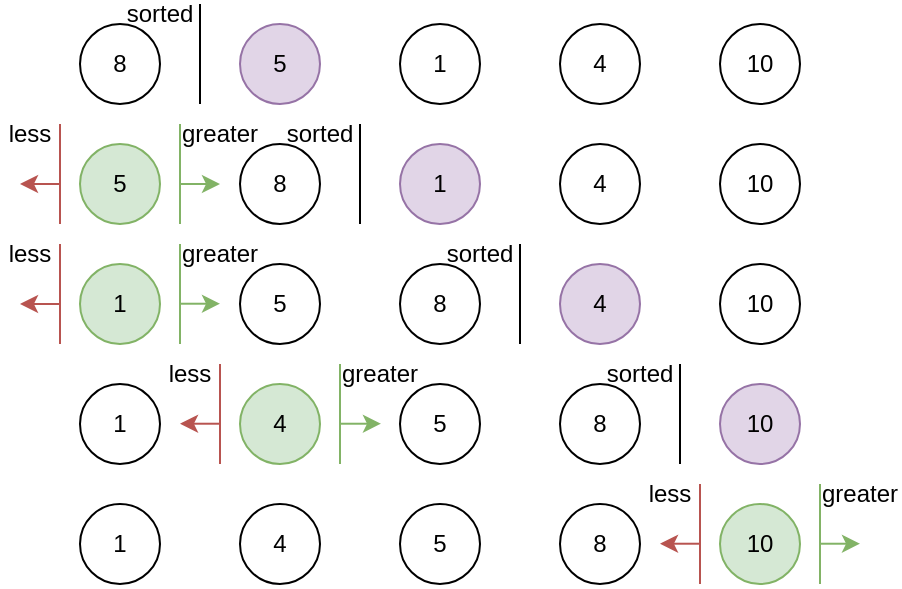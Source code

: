 <mxfile version="22.1.3" type="github">
  <diagram name="Page-1" id="8b1QHiNLpQtFS5m2hm8o">
    <mxGraphModel dx="1646" dy="1603" grid="1" gridSize="10" guides="1" tooltips="1" connect="1" arrows="1" fold="1" page="1" pageScale="1" pageWidth="827" pageHeight="1169" math="0" shadow="0">
      <root>
        <mxCell id="0" />
        <mxCell id="1" parent="0" />
        <mxCell id="T53kiUY8O7iY1Zm9q2xl-1" value="5" style="ellipse;whiteSpace=wrap;html=1;aspect=fixed;fillColor=#e1d5e7;strokeColor=#9673a6;" vertex="1" parent="1">
          <mxGeometry x="80" y="10" width="40" height="40" as="geometry" />
        </mxCell>
        <mxCell id="T53kiUY8O7iY1Zm9q2xl-2" value="4" style="ellipse;whiteSpace=wrap;html=1;aspect=fixed;" vertex="1" parent="1">
          <mxGeometry x="240" y="10" width="40" height="40" as="geometry" />
        </mxCell>
        <mxCell id="T53kiUY8O7iY1Zm9q2xl-3" value="8" style="ellipse;whiteSpace=wrap;html=1;aspect=fixed;" vertex="1" parent="1">
          <mxGeometry y="10" width="40" height="40" as="geometry" />
        </mxCell>
        <mxCell id="T53kiUY8O7iY1Zm9q2xl-4" value="1" style="ellipse;whiteSpace=wrap;html=1;aspect=fixed;" vertex="1" parent="1">
          <mxGeometry x="160" y="10" width="40" height="40" as="geometry" />
        </mxCell>
        <mxCell id="T53kiUY8O7iY1Zm9q2xl-5" value="10" style="ellipse;whiteSpace=wrap;html=1;aspect=fixed;" vertex="1" parent="1">
          <mxGeometry x="320" y="10" width="40" height="40" as="geometry" />
        </mxCell>
        <mxCell id="T53kiUY8O7iY1Zm9q2xl-6" value="sorted" style="text;html=1;strokeColor=none;fillColor=none;align=center;verticalAlign=middle;whiteSpace=wrap;rounded=0;" vertex="1" parent="1">
          <mxGeometry x="20" width="40" height="10" as="geometry" />
        </mxCell>
        <mxCell id="T53kiUY8O7iY1Zm9q2xl-7" value="" style="endArrow=none;html=1;rounded=0;" edge="1" parent="1">
          <mxGeometry width="50" height="50" relative="1" as="geometry">
            <mxPoint x="60" y="50" as="sourcePoint" />
            <mxPoint x="60" as="targetPoint" />
          </mxGeometry>
        </mxCell>
        <mxCell id="T53kiUY8O7iY1Zm9q2xl-8" value="5" style="ellipse;whiteSpace=wrap;html=1;aspect=fixed;fillColor=#d5e8d4;strokeColor=#82b366;" vertex="1" parent="1">
          <mxGeometry y="70" width="40" height="40" as="geometry" />
        </mxCell>
        <mxCell id="T53kiUY8O7iY1Zm9q2xl-9" value="4" style="ellipse;whiteSpace=wrap;html=1;aspect=fixed;" vertex="1" parent="1">
          <mxGeometry x="240" y="70" width="40" height="40" as="geometry" />
        </mxCell>
        <mxCell id="T53kiUY8O7iY1Zm9q2xl-10" value="8" style="ellipse;whiteSpace=wrap;html=1;aspect=fixed;" vertex="1" parent="1">
          <mxGeometry x="80" y="70" width="40" height="40" as="geometry" />
        </mxCell>
        <mxCell id="T53kiUY8O7iY1Zm9q2xl-11" value="1" style="ellipse;whiteSpace=wrap;html=1;aspect=fixed;fillColor=#e1d5e7;strokeColor=#9673a6;" vertex="1" parent="1">
          <mxGeometry x="160" y="70" width="40" height="40" as="geometry" />
        </mxCell>
        <mxCell id="T53kiUY8O7iY1Zm9q2xl-12" value="10" style="ellipse;whiteSpace=wrap;html=1;aspect=fixed;" vertex="1" parent="1">
          <mxGeometry x="320" y="70" width="40" height="40" as="geometry" />
        </mxCell>
        <mxCell id="T53kiUY8O7iY1Zm9q2xl-13" value="sorted" style="text;html=1;strokeColor=none;fillColor=none;align=center;verticalAlign=middle;whiteSpace=wrap;rounded=0;" vertex="1" parent="1">
          <mxGeometry x="100" y="60" width="40" height="10" as="geometry" />
        </mxCell>
        <mxCell id="T53kiUY8O7iY1Zm9q2xl-14" value="" style="endArrow=none;html=1;rounded=0;" edge="1" parent="1">
          <mxGeometry width="50" height="50" relative="1" as="geometry">
            <mxPoint x="140" y="110" as="sourcePoint" />
            <mxPoint x="140" y="60" as="targetPoint" />
          </mxGeometry>
        </mxCell>
        <mxCell id="T53kiUY8O7iY1Zm9q2xl-15" value="greater" style="text;html=1;align=center;verticalAlign=middle;whiteSpace=wrap;rounded=0;" vertex="1" parent="1">
          <mxGeometry x="50.48" y="60" width="40" height="10" as="geometry" />
        </mxCell>
        <mxCell id="T53kiUY8O7iY1Zm9q2xl-16" value="" style="endArrow=none;html=1;rounded=0;fillColor=#d5e8d4;strokeColor=#82b366;" edge="1" parent="1">
          <mxGeometry width="50" height="50" relative="1" as="geometry">
            <mxPoint x="50" y="110" as="sourcePoint" />
            <mxPoint x="50" y="60" as="targetPoint" />
          </mxGeometry>
        </mxCell>
        <mxCell id="T53kiUY8O7iY1Zm9q2xl-17" value="less" style="text;html=1;align=center;verticalAlign=middle;whiteSpace=wrap;rounded=0;" vertex="1" parent="1">
          <mxGeometry x="-40" y="60" width="30" height="10" as="geometry" />
        </mxCell>
        <mxCell id="T53kiUY8O7iY1Zm9q2xl-18" value="" style="endArrow=none;html=1;rounded=0;fillColor=#f8cecc;strokeColor=#b85450;" edge="1" parent="1">
          <mxGeometry width="50" height="50" relative="1" as="geometry">
            <mxPoint x="-10" y="110" as="sourcePoint" />
            <mxPoint x="-10" y="60" as="targetPoint" />
          </mxGeometry>
        </mxCell>
        <mxCell id="T53kiUY8O7iY1Zm9q2xl-19" value="5" style="ellipse;whiteSpace=wrap;html=1;aspect=fixed;" vertex="1" parent="1">
          <mxGeometry x="80" y="130" width="40" height="40" as="geometry" />
        </mxCell>
        <mxCell id="T53kiUY8O7iY1Zm9q2xl-20" value="4" style="ellipse;whiteSpace=wrap;html=1;aspect=fixed;fillColor=#e1d5e7;strokeColor=#9673a6;" vertex="1" parent="1">
          <mxGeometry x="240" y="130" width="40" height="40" as="geometry" />
        </mxCell>
        <mxCell id="T53kiUY8O7iY1Zm9q2xl-21" value="8" style="ellipse;whiteSpace=wrap;html=1;aspect=fixed;" vertex="1" parent="1">
          <mxGeometry x="160" y="130" width="40" height="40" as="geometry" />
        </mxCell>
        <mxCell id="T53kiUY8O7iY1Zm9q2xl-22" value="1" style="ellipse;whiteSpace=wrap;html=1;aspect=fixed;fillColor=#d5e8d4;strokeColor=#82b366;" vertex="1" parent="1">
          <mxGeometry y="130" width="40" height="40" as="geometry" />
        </mxCell>
        <mxCell id="T53kiUY8O7iY1Zm9q2xl-23" value="10" style="ellipse;whiteSpace=wrap;html=1;aspect=fixed;" vertex="1" parent="1">
          <mxGeometry x="320" y="130" width="40" height="40" as="geometry" />
        </mxCell>
        <mxCell id="T53kiUY8O7iY1Zm9q2xl-24" value="sorted" style="text;html=1;strokeColor=none;fillColor=none;align=center;verticalAlign=middle;whiteSpace=wrap;rounded=0;" vertex="1" parent="1">
          <mxGeometry x="180" y="120" width="40" height="10" as="geometry" />
        </mxCell>
        <mxCell id="T53kiUY8O7iY1Zm9q2xl-25" value="" style="endArrow=none;html=1;rounded=0;" edge="1" parent="1">
          <mxGeometry width="50" height="50" relative="1" as="geometry">
            <mxPoint x="220" y="170" as="sourcePoint" />
            <mxPoint x="220" y="120" as="targetPoint" />
          </mxGeometry>
        </mxCell>
        <mxCell id="T53kiUY8O7iY1Zm9q2xl-26" value="greater" style="text;html=1;align=center;verticalAlign=middle;whiteSpace=wrap;rounded=0;" vertex="1" parent="1">
          <mxGeometry x="50.48" y="120" width="40" height="10" as="geometry" />
        </mxCell>
        <mxCell id="T53kiUY8O7iY1Zm9q2xl-27" value="" style="endArrow=none;html=1;rounded=0;fillColor=#d5e8d4;strokeColor=#82b366;" edge="1" parent="1">
          <mxGeometry width="50" height="50" relative="1" as="geometry">
            <mxPoint x="50" y="170" as="sourcePoint" />
            <mxPoint x="50" y="120" as="targetPoint" />
          </mxGeometry>
        </mxCell>
        <mxCell id="T53kiUY8O7iY1Zm9q2xl-28" value="less" style="text;html=1;align=center;verticalAlign=middle;whiteSpace=wrap;rounded=0;" vertex="1" parent="1">
          <mxGeometry x="-40" y="120" width="30" height="10" as="geometry" />
        </mxCell>
        <mxCell id="T53kiUY8O7iY1Zm9q2xl-29" value="" style="endArrow=none;html=1;rounded=0;fillColor=#f8cecc;strokeColor=#b85450;" edge="1" parent="1">
          <mxGeometry width="50" height="50" relative="1" as="geometry">
            <mxPoint x="-10" y="170" as="sourcePoint" />
            <mxPoint x="-10" y="120" as="targetPoint" />
          </mxGeometry>
        </mxCell>
        <mxCell id="T53kiUY8O7iY1Zm9q2xl-30" value="5" style="ellipse;whiteSpace=wrap;html=1;aspect=fixed;" vertex="1" parent="1">
          <mxGeometry x="160" y="190" width="40" height="40" as="geometry" />
        </mxCell>
        <mxCell id="T53kiUY8O7iY1Zm9q2xl-31" value="4" style="ellipse;whiteSpace=wrap;html=1;aspect=fixed;fillColor=#d5e8d4;strokeColor=#82b366;" vertex="1" parent="1">
          <mxGeometry x="80" y="190" width="40" height="40" as="geometry" />
        </mxCell>
        <mxCell id="T53kiUY8O7iY1Zm9q2xl-32" value="8" style="ellipse;whiteSpace=wrap;html=1;aspect=fixed;" vertex="1" parent="1">
          <mxGeometry x="240" y="190" width="40" height="40" as="geometry" />
        </mxCell>
        <mxCell id="T53kiUY8O7iY1Zm9q2xl-33" value="1" style="ellipse;whiteSpace=wrap;html=1;aspect=fixed;" vertex="1" parent="1">
          <mxGeometry y="190" width="40" height="40" as="geometry" />
        </mxCell>
        <mxCell id="T53kiUY8O7iY1Zm9q2xl-34" value="10" style="ellipse;whiteSpace=wrap;html=1;aspect=fixed;fillColor=#e1d5e7;strokeColor=#9673a6;" vertex="1" parent="1">
          <mxGeometry x="320" y="190" width="40" height="40" as="geometry" />
        </mxCell>
        <mxCell id="T53kiUY8O7iY1Zm9q2xl-35" value="sorted" style="text;html=1;strokeColor=none;fillColor=none;align=center;verticalAlign=middle;whiteSpace=wrap;rounded=0;" vertex="1" parent="1">
          <mxGeometry x="260" y="180" width="40" height="10" as="geometry" />
        </mxCell>
        <mxCell id="T53kiUY8O7iY1Zm9q2xl-36" value="" style="endArrow=none;html=1;rounded=0;" edge="1" parent="1">
          <mxGeometry width="50" height="50" relative="1" as="geometry">
            <mxPoint x="300" y="230" as="sourcePoint" />
            <mxPoint x="300" y="180" as="targetPoint" />
          </mxGeometry>
        </mxCell>
        <mxCell id="T53kiUY8O7iY1Zm9q2xl-37" value="greater" style="text;html=1;align=center;verticalAlign=middle;whiteSpace=wrap;rounded=0;" vertex="1" parent="1">
          <mxGeometry x="130.48" y="180" width="40" height="10" as="geometry" />
        </mxCell>
        <mxCell id="T53kiUY8O7iY1Zm9q2xl-38" value="" style="endArrow=none;html=1;rounded=0;fillColor=#d5e8d4;strokeColor=#82b366;" edge="1" parent="1">
          <mxGeometry width="50" height="50" relative="1" as="geometry">
            <mxPoint x="130.0" y="230" as="sourcePoint" />
            <mxPoint x="130.0" y="180" as="targetPoint" />
          </mxGeometry>
        </mxCell>
        <mxCell id="T53kiUY8O7iY1Zm9q2xl-39" value="less" style="text;html=1;align=center;verticalAlign=middle;whiteSpace=wrap;rounded=0;" vertex="1" parent="1">
          <mxGeometry x="40" y="180" width="30" height="10" as="geometry" />
        </mxCell>
        <mxCell id="T53kiUY8O7iY1Zm9q2xl-40" value="" style="endArrow=none;html=1;rounded=0;fillColor=#f8cecc;strokeColor=#b85450;" edge="1" parent="1">
          <mxGeometry width="50" height="50" relative="1" as="geometry">
            <mxPoint x="70" y="230" as="sourcePoint" />
            <mxPoint x="70" y="180" as="targetPoint" />
          </mxGeometry>
        </mxCell>
        <mxCell id="T53kiUY8O7iY1Zm9q2xl-41" value="5" style="ellipse;whiteSpace=wrap;html=1;aspect=fixed;" vertex="1" parent="1">
          <mxGeometry x="160" y="250" width="40" height="40" as="geometry" />
        </mxCell>
        <mxCell id="T53kiUY8O7iY1Zm9q2xl-42" value="4" style="ellipse;whiteSpace=wrap;html=1;aspect=fixed;" vertex="1" parent="1">
          <mxGeometry x="80" y="250" width="40" height="40" as="geometry" />
        </mxCell>
        <mxCell id="T53kiUY8O7iY1Zm9q2xl-43" value="8" style="ellipse;whiteSpace=wrap;html=1;aspect=fixed;" vertex="1" parent="1">
          <mxGeometry x="240" y="250" width="40" height="40" as="geometry" />
        </mxCell>
        <mxCell id="T53kiUY8O7iY1Zm9q2xl-44" value="1" style="ellipse;whiteSpace=wrap;html=1;aspect=fixed;" vertex="1" parent="1">
          <mxGeometry y="250" width="40" height="40" as="geometry" />
        </mxCell>
        <mxCell id="T53kiUY8O7iY1Zm9q2xl-45" value="10" style="ellipse;whiteSpace=wrap;html=1;aspect=fixed;fillColor=#d5e8d4;strokeColor=#82b366;" vertex="1" parent="1">
          <mxGeometry x="320" y="250" width="40" height="40" as="geometry" />
        </mxCell>
        <mxCell id="T53kiUY8O7iY1Zm9q2xl-48" value="greater" style="text;html=1;align=center;verticalAlign=middle;whiteSpace=wrap;rounded=0;" vertex="1" parent="1">
          <mxGeometry x="370" y="240" width="40" height="10" as="geometry" />
        </mxCell>
        <mxCell id="T53kiUY8O7iY1Zm9q2xl-49" value="" style="endArrow=none;html=1;rounded=0;fillColor=#d5e8d4;strokeColor=#82b366;" edge="1" parent="1">
          <mxGeometry width="50" height="50" relative="1" as="geometry">
            <mxPoint x="370" y="290" as="sourcePoint" />
            <mxPoint x="370" y="240" as="targetPoint" />
          </mxGeometry>
        </mxCell>
        <mxCell id="T53kiUY8O7iY1Zm9q2xl-50" value="less" style="text;html=1;align=center;verticalAlign=middle;whiteSpace=wrap;rounded=0;" vertex="1" parent="1">
          <mxGeometry x="280" y="240" width="30" height="10" as="geometry" />
        </mxCell>
        <mxCell id="T53kiUY8O7iY1Zm9q2xl-51" value="" style="endArrow=none;html=1;rounded=0;fillColor=#f8cecc;strokeColor=#b85450;" edge="1" parent="1">
          <mxGeometry width="50" height="50" relative="1" as="geometry">
            <mxPoint x="310" y="290" as="sourcePoint" />
            <mxPoint x="310" y="240" as="targetPoint" />
          </mxGeometry>
        </mxCell>
        <mxCell id="T53kiUY8O7iY1Zm9q2xl-59" value="" style="endArrow=classic;html=1;rounded=0;fillColor=#f8cecc;strokeColor=#b85450;" edge="1" parent="1">
          <mxGeometry width="50" height="50" relative="1" as="geometry">
            <mxPoint x="-10" y="150" as="sourcePoint" />
            <mxPoint x="-30" y="150" as="targetPoint" />
          </mxGeometry>
        </mxCell>
        <mxCell id="T53kiUY8O7iY1Zm9q2xl-60" value="" style="endArrow=classic;html=1;rounded=0;fillColor=#f8cecc;strokeColor=#b85450;" edge="1" parent="1">
          <mxGeometry width="50" height="50" relative="1" as="geometry">
            <mxPoint x="-10" y="90" as="sourcePoint" />
            <mxPoint x="-30" y="90" as="targetPoint" />
          </mxGeometry>
        </mxCell>
        <mxCell id="T53kiUY8O7iY1Zm9q2xl-61" value="" style="endArrow=classic;html=1;rounded=0;fillColor=#f8cecc;strokeColor=#b85450;" edge="1" parent="1">
          <mxGeometry width="50" height="50" relative="1" as="geometry">
            <mxPoint x="70" y="209.86" as="sourcePoint" />
            <mxPoint x="50" y="209.86" as="targetPoint" />
          </mxGeometry>
        </mxCell>
        <mxCell id="T53kiUY8O7iY1Zm9q2xl-62" value="" style="endArrow=classic;html=1;rounded=0;fillColor=#f8cecc;strokeColor=#b85450;" edge="1" parent="1">
          <mxGeometry width="50" height="50" relative="1" as="geometry">
            <mxPoint x="310" y="269.86" as="sourcePoint" />
            <mxPoint x="290" y="269.86" as="targetPoint" />
          </mxGeometry>
        </mxCell>
        <mxCell id="T53kiUY8O7iY1Zm9q2xl-63" value="" style="endArrow=classic;html=1;rounded=0;fillColor=#d5e8d4;strokeColor=#82b366;" edge="1" parent="1">
          <mxGeometry width="50" height="50" relative="1" as="geometry">
            <mxPoint x="50" y="90" as="sourcePoint" />
            <mxPoint x="70" y="90" as="targetPoint" />
          </mxGeometry>
        </mxCell>
        <mxCell id="T53kiUY8O7iY1Zm9q2xl-65" value="" style="endArrow=classic;html=1;rounded=0;fillColor=#d5e8d4;strokeColor=#82b366;" edge="1" parent="1">
          <mxGeometry width="50" height="50" relative="1" as="geometry">
            <mxPoint x="50" y="149.86" as="sourcePoint" />
            <mxPoint x="70" y="149.86" as="targetPoint" />
          </mxGeometry>
        </mxCell>
        <mxCell id="T53kiUY8O7iY1Zm9q2xl-66" value="" style="endArrow=classic;html=1;rounded=0;fillColor=#d5e8d4;strokeColor=#82b366;" edge="1" parent="1">
          <mxGeometry width="50" height="50" relative="1" as="geometry">
            <mxPoint x="130.48" y="209.86" as="sourcePoint" />
            <mxPoint x="150.48" y="209.86" as="targetPoint" />
          </mxGeometry>
        </mxCell>
        <mxCell id="T53kiUY8O7iY1Zm9q2xl-67" value="" style="endArrow=classic;html=1;rounded=0;fillColor=#d5e8d4;strokeColor=#82b366;" edge="1" parent="1">
          <mxGeometry width="50" height="50" relative="1" as="geometry">
            <mxPoint x="370" y="269.86" as="sourcePoint" />
            <mxPoint x="390" y="269.86" as="targetPoint" />
          </mxGeometry>
        </mxCell>
      </root>
    </mxGraphModel>
  </diagram>
</mxfile>
